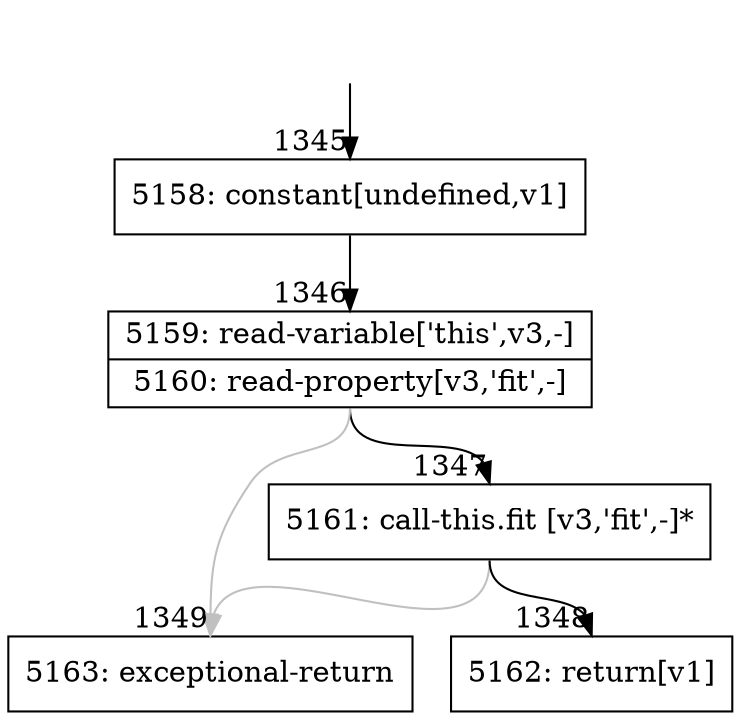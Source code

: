 digraph {
rankdir="TD"
BB_entry136[shape=none,label=""];
BB_entry136 -> BB1345 [tailport=s, headport=n, headlabel="    1345"]
BB1345 [shape=record label="{5158: constant[undefined,v1]}" ] 
BB1345 -> BB1346 [tailport=s, headport=n, headlabel="      1346"]
BB1346 [shape=record label="{5159: read-variable['this',v3,-]|5160: read-property[v3,'fit',-]}" ] 
BB1346 -> BB1347 [tailport=s, headport=n, headlabel="      1347"]
BB1346 -> BB1349 [tailport=s, headport=n, color=gray, headlabel="      1349"]
BB1347 [shape=record label="{5161: call-this.fit [v3,'fit',-]*}" ] 
BB1347 -> BB1348 [tailport=s, headport=n, headlabel="      1348"]
BB1347 -> BB1349 [tailport=s, headport=n, color=gray]
BB1348 [shape=record label="{5162: return[v1]}" ] 
BB1349 [shape=record label="{5163: exceptional-return}" ] 
//#$~ 1459
}
